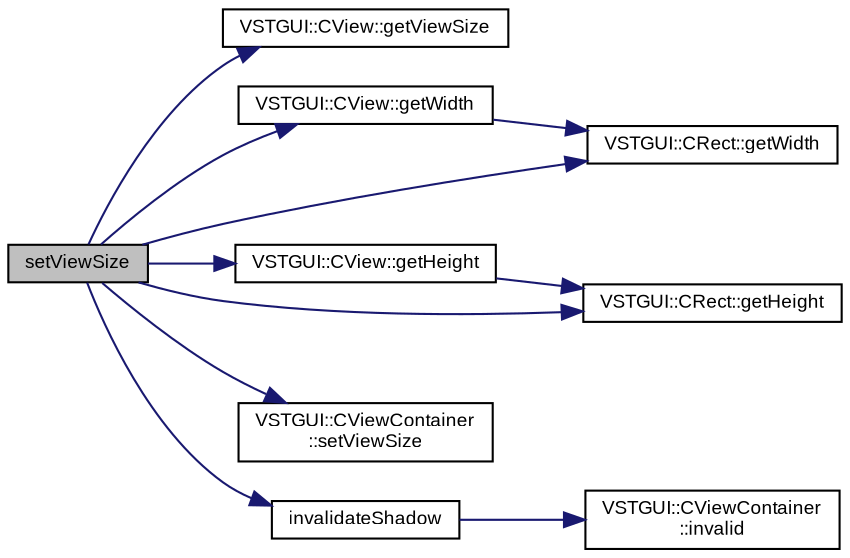 digraph "setViewSize"
{
  bgcolor="transparent";
  edge [fontname="Arial",fontsize="9",labelfontname="Arial",labelfontsize="9"];
  node [fontname="Arial",fontsize="9",shape=record];
  rankdir="LR";
  Node1 [label="setViewSize",height=0.2,width=0.4,color="black", fillcolor="grey75", style="filled" fontcolor="black"];
  Node1 -> Node2 [color="midnightblue",fontsize="9",style="solid",fontname="Arial"];
  Node2 [label="VSTGUI::CView::getViewSize",height=0.2,width=0.4,color="black",URL="$class_v_s_t_g_u_i_1_1_c_view.html#a7b14fb07c53ccfa07dc91900f4fe01f1",tooltip="read only access to view size "];
  Node1 -> Node3 [color="midnightblue",fontsize="9",style="solid",fontname="Arial"];
  Node3 [label="VSTGUI::CView::getWidth",height=0.2,width=0.4,color="black",URL="$class_v_s_t_g_u_i_1_1_c_view.html#a8b4fe88292b8e95807a9b07a26cd1cb1",tooltip="get the width of the view "];
  Node3 -> Node4 [color="midnightblue",fontsize="9",style="solid",fontname="Arial"];
  Node4 [label="VSTGUI::CRect::getWidth",height=0.2,width=0.4,color="black",URL="$struct_v_s_t_g_u_i_1_1_c_rect.html#a8b4fe88292b8e95807a9b07a26cd1cb1"];
  Node1 -> Node4 [color="midnightblue",fontsize="9",style="solid",fontname="Arial"];
  Node1 -> Node5 [color="midnightblue",fontsize="9",style="solid",fontname="Arial"];
  Node5 [label="VSTGUI::CView::getHeight",height=0.2,width=0.4,color="black",URL="$class_v_s_t_g_u_i_1_1_c_view.html#a1f4be3a475a8fb7d8defa4621c01558d",tooltip="get the height of the view "];
  Node5 -> Node6 [color="midnightblue",fontsize="9",style="solid",fontname="Arial"];
  Node6 [label="VSTGUI::CRect::getHeight",height=0.2,width=0.4,color="black",URL="$struct_v_s_t_g_u_i_1_1_c_rect.html#a1f4be3a475a8fb7d8defa4621c01558d"];
  Node1 -> Node6 [color="midnightblue",fontsize="9",style="solid",fontname="Arial"];
  Node1 -> Node7 [color="midnightblue",fontsize="9",style="solid",fontname="Arial"];
  Node7 [label="VSTGUI::CViewContainer\l::setViewSize",height=0.2,width=0.4,color="black",URL="$class_v_s_t_g_u_i_1_1_c_view_container.html#aa1e0c964c376f3db586701d54fcf58ec",tooltip="set views size "];
  Node1 -> Node8 [color="midnightblue",fontsize="9",style="solid",fontname="Arial"];
  Node8 [label="invalidateShadow",height=0.2,width=0.4,color="black",URL="$class_v_s_t_g_u_i_1_1_c_shadow_view_container.html#a34b47c35a9d741b872eec12db613d23d"];
  Node8 -> Node9 [color="midnightblue",fontsize="9",style="solid",fontname="Arial"];
  Node9 [label="VSTGUI::CViewContainer\l::invalid",height=0.2,width=0.4,color="black",URL="$class_v_s_t_g_u_i_1_1_c_view_container.html#a51647a4891b4a9cbaf8595171c5ad3fc",tooltip="mark whole view as invalid "];
}
